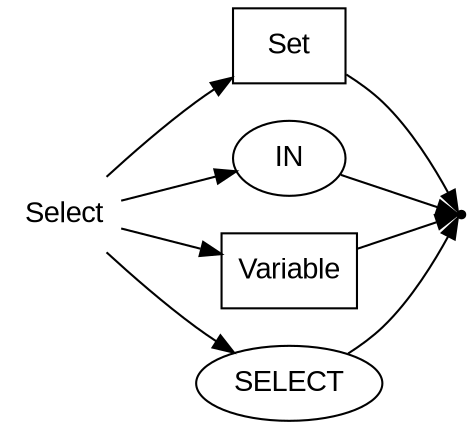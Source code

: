 digraph SELECT {
  rankdir=LR;
  node [fontname="Arial"];
  start [label="Select" shape=plaintext];
  end [label="" shape=point];
  A [label="Set" shape=box];
  B [label="IN" shape=oval];
  C [label="Variable" shape=box];
  D [label="SELECT" shape=oval];
  start -> D;
  start -> C;
  start -> B;
  start -> A;
  A -> end;
  B -> end;
  C -> end;
  D -> end;
}